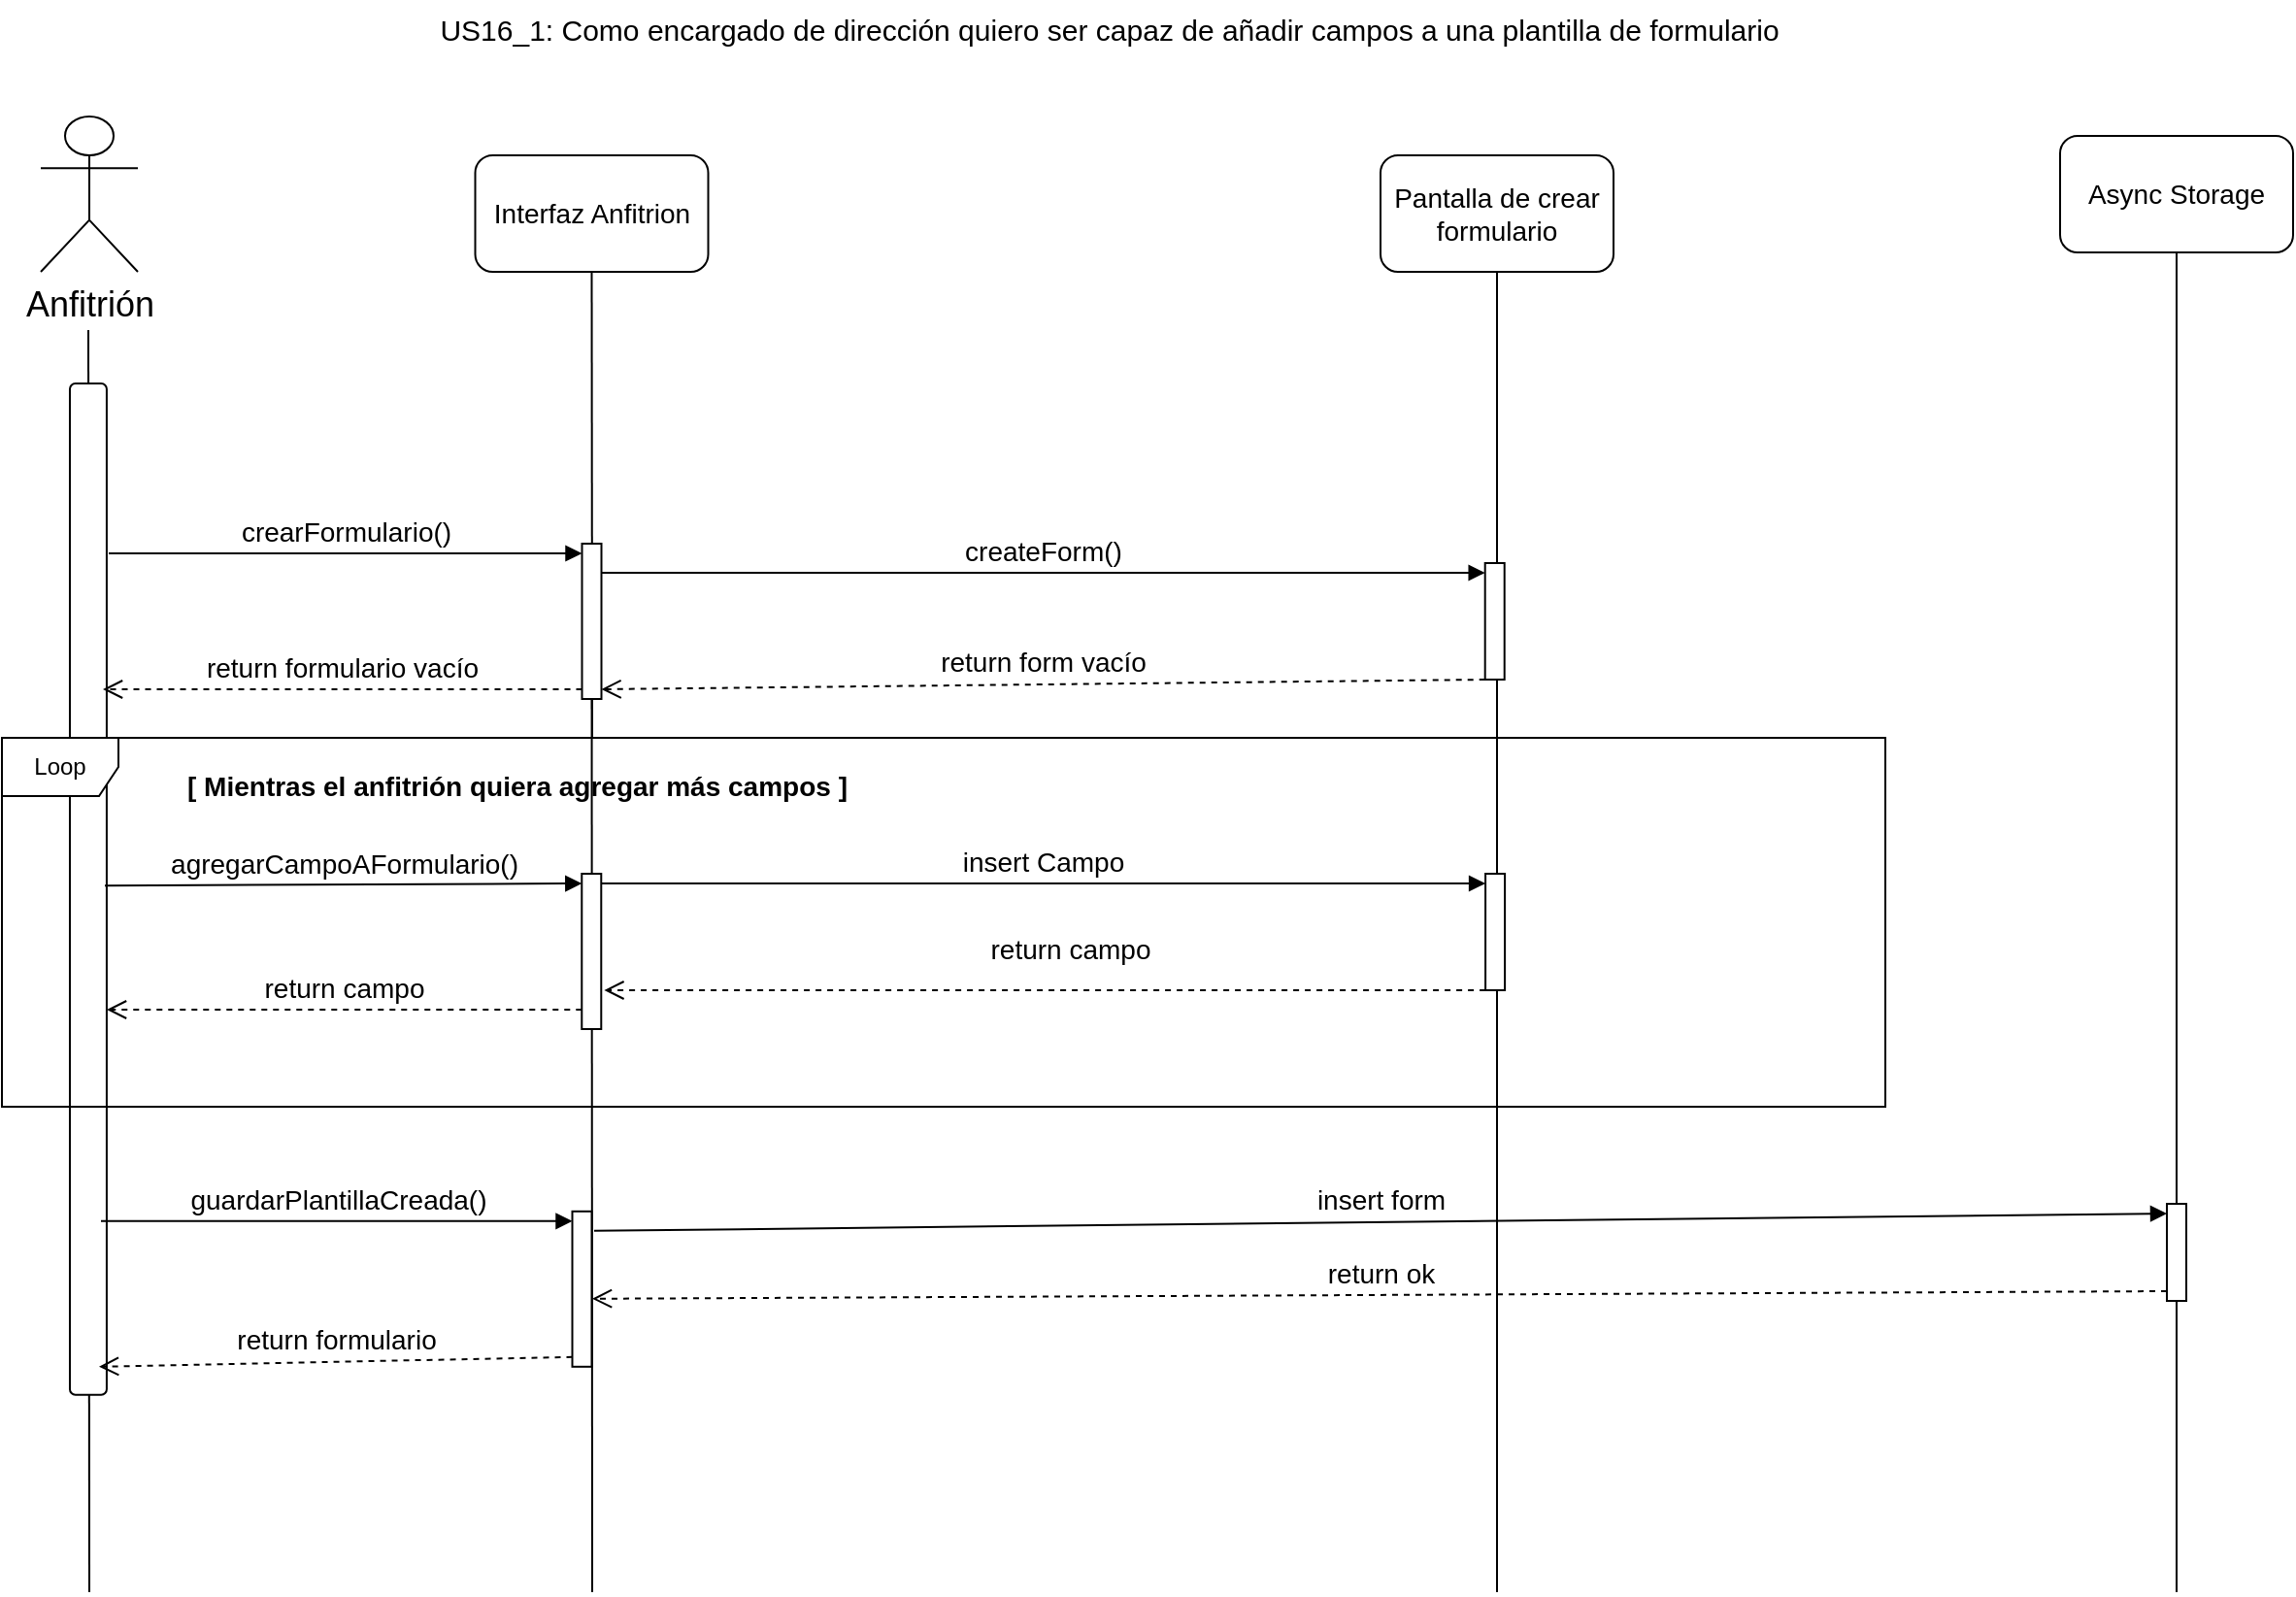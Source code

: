 <mxfile version="25.0.3">
  <diagram name="Página-1" id="otuWR3c3a-R4K6_GCiYR">
    <mxGraphModel dx="1518" dy="2993" grid="1" gridSize="10" guides="1" tooltips="1" connect="1" arrows="1" fold="1" page="1" pageScale="1" pageWidth="827" pageHeight="1169" math="0" shadow="0">
      <root>
        <mxCell id="0" />
        <mxCell id="1" parent="0" />
        <mxCell id="nCxLG1d1VlXPXzw9NWho-1" value="&lt;font style=&quot;font-size: 15px;&quot;&gt;US16_1: Como encargado de dirección quiero ser capaz de añadir campos a una plantilla de formulario&lt;/font&gt;" style="text;html=1;align=center;verticalAlign=middle;resizable=0;points=[];autosize=1;strokeColor=none;fillColor=none;" parent="1" vertex="1">
          <mxGeometry x="215" y="-1740" width="710" height="30" as="geometry" />
        </mxCell>
        <mxCell id="nCxLG1d1VlXPXzw9NWho-2" value="&lt;font style=&quot;font-size: 14px;&quot;&gt;Interfaz Anfitrion&lt;/font&gt;" style="rounded=1;whiteSpace=wrap;html=1;" parent="1" vertex="1">
          <mxGeometry x="243.75" y="-1660" width="120" height="60" as="geometry" />
        </mxCell>
        <mxCell id="nCxLG1d1VlXPXzw9NWho-3" value="" style="endArrow=none;html=1;rounded=0;entryX=0.5;entryY=1;entryDx=0;entryDy=0;" parent="1" target="nCxLG1d1VlXPXzw9NWho-2" edge="1">
          <mxGeometry width="50" height="50" relative="1" as="geometry">
            <mxPoint x="304" y="-1360" as="sourcePoint" />
            <mxPoint x="493.75" y="-1320" as="targetPoint" />
          </mxGeometry>
        </mxCell>
        <mxCell id="nCxLG1d1VlXPXzw9NWho-4" value="&lt;font style=&quot;font-size: 18px;&quot;&gt;Anfitrión&lt;/font&gt;" style="shape=umlActor;verticalLabelPosition=bottom;verticalAlign=top;html=1;outlineConnect=0;" parent="1" vertex="1">
          <mxGeometry x="20" y="-1680" width="50" height="80" as="geometry" />
        </mxCell>
        <mxCell id="nCxLG1d1VlXPXzw9NWho-5" value="" style="endArrow=none;html=1;rounded=0;entryX=0.5;entryY=1;entryDx=0;entryDy=0;" parent="1" edge="1">
          <mxGeometry width="50" height="50" relative="1" as="geometry">
            <mxPoint x="45" y="-920" as="sourcePoint" />
            <mxPoint x="44.5" y="-1570" as="targetPoint" />
          </mxGeometry>
        </mxCell>
        <mxCell id="nCxLG1d1VlXPXzw9NWho-6" value="" style="rounded=1;whiteSpace=wrap;html=1;rotation=90;" parent="1" vertex="1">
          <mxGeometry x="-215.93" y="-1291.55" width="520.81" height="18.97" as="geometry" />
        </mxCell>
        <mxCell id="nCxLG1d1VlXPXzw9NWho-7" value="" style="endArrow=none;html=1;rounded=0;" parent="1" edge="1">
          <mxGeometry width="50" height="50" relative="1" as="geometry">
            <mxPoint x="303.75" y="-1410" as="sourcePoint" />
            <mxPoint x="304" y="-920" as="targetPoint" />
          </mxGeometry>
        </mxCell>
        <mxCell id="nCxLG1d1VlXPXzw9NWho-8" value="&lt;span style=&quot;font-size: 14px;&quot;&gt;Async Storage&lt;/span&gt;" style="rounded=1;whiteSpace=wrap;html=1;" parent="1" vertex="1">
          <mxGeometry x="1060" y="-1670" width="120" height="60" as="geometry" />
        </mxCell>
        <mxCell id="nCxLG1d1VlXPXzw9NWho-9" value="" style="endArrow=none;html=1;rounded=0;entryX=0.5;entryY=1;entryDx=0;entryDy=0;" parent="1" target="nCxLG1d1VlXPXzw9NWho-8" edge="1">
          <mxGeometry width="50" height="50" relative="1" as="geometry">
            <mxPoint x="1120" y="-920" as="sourcePoint" />
            <mxPoint x="1080" y="-1320" as="targetPoint" />
          </mxGeometry>
        </mxCell>
        <mxCell id="nCxLG1d1VlXPXzw9NWho-10" value="" style="html=1;points=[[0,0,0,0,5],[0,1,0,0,-5],[1,0,0,0,5],[1,1,0,0,-5]];perimeter=orthogonalPerimeter;outlineConnect=0;targetShapes=umlLifeline;portConstraint=eastwest;newEdgeStyle={&quot;curved&quot;:0,&quot;rounded&quot;:0};" parent="1" vertex="1">
          <mxGeometry x="298.75" y="-1460" width="10" height="80" as="geometry" />
        </mxCell>
        <mxCell id="nCxLG1d1VlXPXzw9NWho-11" value="&lt;font style=&quot;font-size: 14px;&quot;&gt;crearFormulario()&lt;/font&gt;" style="html=1;verticalAlign=bottom;endArrow=block;curved=0;rounded=0;entryX=0;entryY=0;entryDx=0;entryDy=5;" parent="1" target="nCxLG1d1VlXPXzw9NWho-10" edge="1">
          <mxGeometry x="-0.003" relative="1" as="geometry">
            <mxPoint x="55" y="-1455" as="sourcePoint" />
            <mxPoint as="offset" />
          </mxGeometry>
        </mxCell>
        <mxCell id="nCxLG1d1VlXPXzw9NWho-12" value="&lt;font style=&quot;font-size: 14px;&quot;&gt;return formulario vacío&lt;/font&gt;" style="html=1;verticalAlign=bottom;endArrow=open;dashed=1;endSize=8;curved=0;rounded=0;exitX=0;exitY=1;exitDx=0;exitDy=-5;" parent="1" source="nCxLG1d1VlXPXzw9NWho-10" edge="1">
          <mxGeometry relative="1" as="geometry">
            <mxPoint x="52" y="-1385" as="targetPoint" />
          </mxGeometry>
        </mxCell>
        <mxCell id="nCxLG1d1VlXPXzw9NWho-13" value="" style="html=1;points=[[0,0,0,0,5],[0,1,0,0,-5],[1,0,0,0,5],[1,1,0,0,-5]];perimeter=orthogonalPerimeter;outlineConnect=0;targetShapes=umlLifeline;portConstraint=eastwest;newEdgeStyle={&quot;curved&quot;:0,&quot;rounded&quot;:0};" parent="1" vertex="1">
          <mxGeometry x="298.64" y="-1290" width="10" height="80" as="geometry" />
        </mxCell>
        <mxCell id="nCxLG1d1VlXPXzw9NWho-14" value="&lt;span style=&quot;font-size: 14px;&quot;&gt;agregarCampoAFormulario()&lt;/span&gt;" style="html=1;verticalAlign=bottom;endArrow=block;curved=0;rounded=0;entryX=0;entryY=0;entryDx=0;entryDy=5;exitX=0.607;exitY=0.045;exitDx=0;exitDy=0;exitPerimeter=0;" parent="1" target="nCxLG1d1VlXPXzw9NWho-13" edge="1">
          <mxGeometry relative="1" as="geometry">
            <mxPoint x="53.001" y="-1283.882" as="sourcePoint" />
          </mxGeometry>
        </mxCell>
        <mxCell id="nCxLG1d1VlXPXzw9NWho-15" value="&lt;font style=&quot;font-size: 14px;&quot;&gt;return campo&lt;/font&gt;" style="html=1;verticalAlign=bottom;endArrow=open;dashed=1;endSize=8;curved=0;rounded=0;exitX=0;exitY=1;exitDx=0;exitDy=-5;" parent="1" edge="1">
          <mxGeometry x="0.0" relative="1" as="geometry">
            <mxPoint x="54" y="-1220" as="targetPoint" />
            <mxPoint as="offset" />
            <mxPoint x="298.64" y="-1220.0" as="sourcePoint" />
          </mxGeometry>
        </mxCell>
        <mxCell id="nCxLG1d1VlXPXzw9NWho-16" value="&lt;span style=&quot;font-size: 14px;&quot;&gt;Pantalla de crear&lt;/span&gt;&lt;div&gt;&lt;span style=&quot;font-size: 14px;&quot;&gt;formulario&lt;/span&gt;&lt;/div&gt;" style="rounded=1;whiteSpace=wrap;html=1;" parent="1" vertex="1">
          <mxGeometry x="710" y="-1660" width="120" height="60" as="geometry" />
        </mxCell>
        <mxCell id="nCxLG1d1VlXPXzw9NWho-17" value="" style="endArrow=none;html=1;rounded=0;entryX=0.5;entryY=1;entryDx=0;entryDy=0;" parent="1" target="nCxLG1d1VlXPXzw9NWho-16" edge="1">
          <mxGeometry width="50" height="50" relative="1" as="geometry">
            <mxPoint x="770" y="-920" as="sourcePoint" />
            <mxPoint x="730" y="-1310" as="targetPoint" />
          </mxGeometry>
        </mxCell>
        <mxCell id="nCxLG1d1VlXPXzw9NWho-25" value="&lt;span style=&quot;font-size: 14px;&quot;&gt;guardarPlantillaCreada()&lt;/span&gt;" style="html=1;verticalAlign=bottom;endArrow=block;curved=0;rounded=0;entryX=0;entryY=0;entryDx=0;entryDy=5;" parent="1" target="nCxLG1d1VlXPXzw9NWho-27" edge="1">
          <mxGeometry relative="1" as="geometry">
            <mxPoint x="51" y="-1111.1" as="sourcePoint" />
          </mxGeometry>
        </mxCell>
        <mxCell id="nCxLG1d1VlXPXzw9NWho-26" value="&lt;font style=&quot;font-size: 14px;&quot;&gt;return formulario&lt;/font&gt;" style="html=1;verticalAlign=bottom;endArrow=open;dashed=1;endSize=8;curved=0;rounded=0;exitX=0;exitY=1;exitDx=0;exitDy=-5;entryX=0.377;entryY=-0.055;entryDx=0;entryDy=0;entryPerimeter=0;" parent="1" source="nCxLG1d1VlXPXzw9NWho-27" edge="1">
          <mxGeometry relative="1" as="geometry">
            <mxPoint x="50" y="-1036.1" as="targetPoint" />
          </mxGeometry>
        </mxCell>
        <mxCell id="nCxLG1d1VlXPXzw9NWho-27" value="" style="html=1;points=[[0,0,0,0,5],[0,1,0,0,-5],[1,0,0,0,5],[1,1,0,0,-5]];perimeter=orthogonalPerimeter;outlineConnect=0;targetShapes=umlLifeline;portConstraint=eastwest;newEdgeStyle={&quot;curved&quot;:0,&quot;rounded&quot;:0};" parent="1" vertex="1">
          <mxGeometry x="293.75" y="-1116.1" width="10" height="80" as="geometry" />
        </mxCell>
        <mxCell id="nCxLG1d1VlXPXzw9NWho-28" value="&lt;font style=&quot;font-size: 14px;&quot;&gt;insert form&lt;/font&gt;" style="html=1;verticalAlign=bottom;endArrow=block;curved=0;rounded=0;entryX=0;entryY=0;entryDx=0;entryDy=5;entryPerimeter=0;" parent="1" target="nCxLG1d1VlXPXzw9NWho-30" edge="1">
          <mxGeometry x="0.0" relative="1" as="geometry">
            <mxPoint x="305" y="-1106.1" as="sourcePoint" />
            <mxPoint as="offset" />
            <mxPoint x="1110" y="-1141.1" as="targetPoint" />
          </mxGeometry>
        </mxCell>
        <mxCell id="nCxLG1d1VlXPXzw9NWho-29" value="&lt;font style=&quot;font-size: 14px;&quot;&gt;return ok&lt;/font&gt;" style="html=1;verticalAlign=bottom;endArrow=open;dashed=1;endSize=8;curved=0;rounded=0;exitX=0;exitY=1;exitDx=0;exitDy=-5;exitPerimeter=0;" parent="1" source="nCxLG1d1VlXPXzw9NWho-30" edge="1">
          <mxGeometry relative="1" as="geometry">
            <mxPoint x="304" y="-1071.1" as="targetPoint" />
            <mxPoint x="1110" y="-1097.1" as="sourcePoint" />
          </mxGeometry>
        </mxCell>
        <mxCell id="nCxLG1d1VlXPXzw9NWho-30" value="" style="html=1;points=[[0,0,0,0,5],[0,1,0,0,-5],[1,0,0,0,5],[1,1,0,0,-5]];perimeter=orthogonalPerimeter;outlineConnect=0;targetShapes=umlLifeline;portConstraint=eastwest;newEdgeStyle={&quot;curved&quot;:0,&quot;rounded&quot;:0};" parent="1" vertex="1">
          <mxGeometry x="1115" y="-1120" width="10" height="50" as="geometry" />
        </mxCell>
        <mxCell id="nCxLG1d1VlXPXzw9NWho-31" value="" style="html=1;points=[[0,0,0,0,5],[0,1,0,0,-5],[1,0,0,0,5],[1,1,0,0,-5]];perimeter=orthogonalPerimeter;outlineConnect=0;targetShapes=umlLifeline;portConstraint=eastwest;newEdgeStyle={&quot;curved&quot;:0,&quot;rounded&quot;:0};" parent="1" vertex="1">
          <mxGeometry x="763.85" y="-1450" width="10" height="60" as="geometry" />
        </mxCell>
        <mxCell id="nCxLG1d1VlXPXzw9NWho-32" value="&lt;font style=&quot;font-size: 14px;&quot;&gt;createForm()&lt;/font&gt;" style="html=1;verticalAlign=bottom;endArrow=block;curved=0;rounded=0;entryX=0;entryY=0;entryDx=0;entryDy=5;" parent="1" source="nCxLG1d1VlXPXzw9NWho-10" target="nCxLG1d1VlXPXzw9NWho-31" edge="1">
          <mxGeometry relative="1" as="geometry">
            <mxPoint x="693.85" y="-1445" as="sourcePoint" />
          </mxGeometry>
        </mxCell>
        <mxCell id="nCxLG1d1VlXPXzw9NWho-33" value="&lt;font style=&quot;font-size: 14px;&quot;&gt;return form vacío&lt;/font&gt;" style="html=1;verticalAlign=bottom;endArrow=open;dashed=1;endSize=8;curved=0;rounded=0;entryX=1;entryY=1;entryDx=0;entryDy=-5;entryPerimeter=0;" parent="1" source="nCxLG1d1VlXPXzw9NWho-31" target="nCxLG1d1VlXPXzw9NWho-10" edge="1">
          <mxGeometry relative="1" as="geometry">
            <mxPoint x="693.85" y="-1375" as="targetPoint" />
          </mxGeometry>
        </mxCell>
        <mxCell id="nCxLG1d1VlXPXzw9NWho-34" value="" style="html=1;points=[[0,0,0,0,5],[0,1,0,0,-5],[1,0,0,0,5],[1,1,0,0,-5]];perimeter=orthogonalPerimeter;outlineConnect=0;targetShapes=umlLifeline;portConstraint=eastwest;newEdgeStyle={&quot;curved&quot;:0,&quot;rounded&quot;:0};" parent="1" vertex="1">
          <mxGeometry x="764.05" y="-1290" width="10" height="60" as="geometry" />
        </mxCell>
        <mxCell id="nCxLG1d1VlXPXzw9NWho-35" value="&lt;span style=&quot;font-size: 14px;&quot;&gt;insert Campo&lt;/span&gt;" style="html=1;verticalAlign=bottom;endArrow=block;curved=0;rounded=0;entryX=0;entryY=0;entryDx=0;entryDy=5;" parent="1" source="nCxLG1d1VlXPXzw9NWho-13" target="nCxLG1d1VlXPXzw9NWho-34" edge="1">
          <mxGeometry relative="1" as="geometry">
            <mxPoint x="694.05" y="-1285" as="sourcePoint" />
          </mxGeometry>
        </mxCell>
        <mxCell id="nCxLG1d1VlXPXzw9NWho-36" value="&lt;font style=&quot;font-size: 14px;&quot;&gt;return campo&lt;/font&gt;" style="html=1;verticalAlign=bottom;endArrow=open;dashed=1;endSize=8;curved=0;rounded=0;" parent="1" source="nCxLG1d1VlXPXzw9NWho-34" edge="1">
          <mxGeometry x="-0.058" y="-10" relative="1" as="geometry">
            <mxPoint x="310.2" y="-1230" as="targetPoint" />
            <mxPoint as="offset" />
          </mxGeometry>
        </mxCell>
        <mxCell id="nCxLG1d1VlXPXzw9NWho-37" value="Loop" style="shape=umlFrame;whiteSpace=wrap;html=1;pointerEvents=0;" parent="1" vertex="1">
          <mxGeometry y="-1360" width="970" height="190" as="geometry" />
        </mxCell>
        <mxCell id="nCxLG1d1VlXPXzw9NWho-38" value="&lt;b&gt;&lt;font style=&quot;font-size: 14px;&quot;&gt;[ Mientras el anfitrión quiera agregar más campos ]&lt;/font&gt;&lt;/b&gt;" style="text;html=1;align=center;verticalAlign=middle;resizable=0;points=[];autosize=1;strokeColor=none;fillColor=none;" parent="1" vertex="1">
          <mxGeometry x="85" y="-1350" width="360" height="30" as="geometry" />
        </mxCell>
      </root>
    </mxGraphModel>
  </diagram>
</mxfile>
